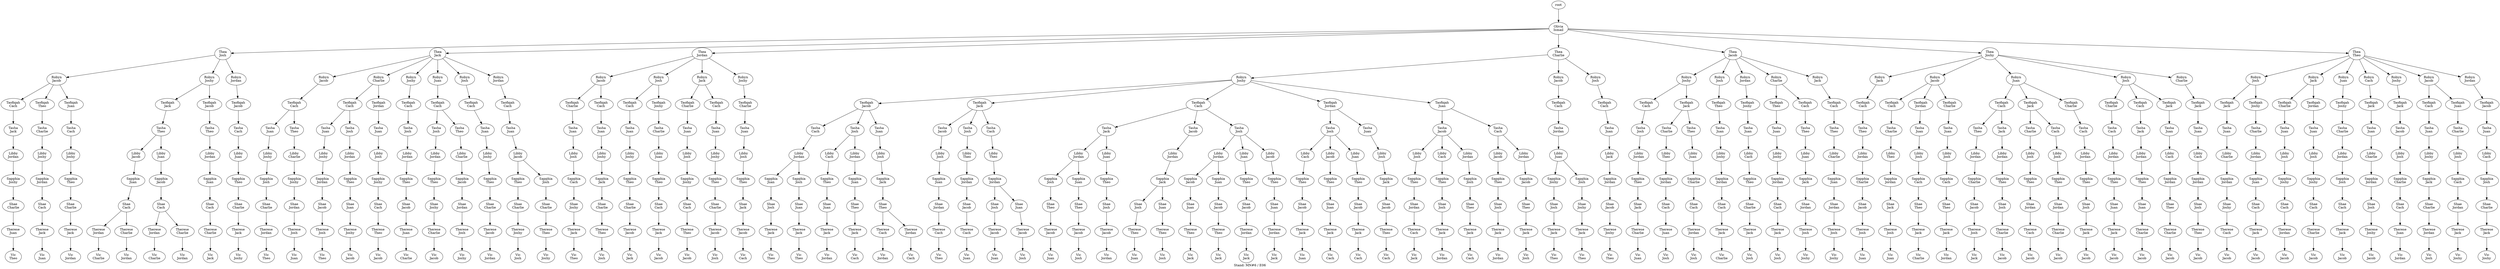 digraph D { labelloc="b"; label="Stand: MN#6 / E06"; ranksep=0.8;
"root/2"[label="Olivia\nIsmail"]
"root" -> "root/2";
"root/2/6"[label="Thea\nJosh"]
"root/2" -> "root/2/6";
"root/2/6/4"[label="Robyn\nJacob"]
"root/2/6" -> "root/2/6/4";
"root/2/6/4/0"[label="Taofiqah\nCach"]
"root/2/6/4" -> "root/2/6/4/0";
"root/2/6/4/0/3"[label="Tasha\nJack"]
"root/2/6/4/0" -> "root/2/6/4/0/3";
"root/2/6/4/0/3/5"[label="Libby\nJordan"]
"root/2/6/4/0/3" -> "root/2/6/4/0/3/5";
"root/2/6/4/0/3/5/7"[label="Sapphia\nJoshy"]
"root/2/6/4/0/3/5" -> "root/2/6/4/0/3/5/7";
"root/2/6/4/0/3/5/7/1"[label="Shae\nCharlie"]
"root/2/6/4/0/3/5/7" -> "root/2/6/4/0/3/5/7/1";
"root/2/6/4/0/3/5/7/1/8"[label="Therese\nJuan"]
"root/2/6/4/0/3/5/7/1" -> "root/2/6/4/0/3/5/7/1/8";
"root/2/6/4/0/3/5/7/1/8/9"[label="Vic\nTheo"]
"root/2/6/4/0/3/5/7/1/8" -> "root/2/6/4/0/3/5/7/1/8/9";
"root/2/3"[label="Thea\nJack"]
"root/2" -> "root/2/3";
"root/2/3/4"[label="Robyn\nJacob"]
"root/2/3" -> "root/2/3/4";
"root/2/3/4/0"[label="Taofiqah\nCach"]
"root/2/3/4" -> "root/2/3/4/0";
"root/2/3/4/0/8"[label="Tasha\nJuan"]
"root/2/3/4/0" -> "root/2/3/4/0/8";
"root/2/3/4/0/8/7"[label="Libby\nJoshy"]
"root/2/3/4/0/8" -> "root/2/3/4/0/8/7";
"root/2/3/4/0/8/7/6"[label="Sapphia\nJosh"]
"root/2/3/4/0/8/7" -> "root/2/3/4/0/8/7/6";
"root/2/3/4/0/8/7/6/1"[label="Shae\nCharlie"]
"root/2/3/4/0/8/7/6" -> "root/2/3/4/0/8/7/6/1";
"root/2/3/4/0/8/7/6/1/5"[label="Therese\nJordan"]
"root/2/3/4/0/8/7/6/1" -> "root/2/3/4/0/8/7/6/1/5";
"root/2/3/4/0/8/7/6/1/5/9"[label="Vic\nTheo"]
"root/2/3/4/0/8/7/6/1/5" -> "root/2/3/4/0/8/7/6/1/5/9";
"root/2/5"[label="Thea\nJordan"]
"root/2" -> "root/2/5";
"root/2/5/4"[label="Robyn\nJacob"]
"root/2/5" -> "root/2/5/4";
"root/2/5/4/1"[label="Taofiqah\nCharlie"]
"root/2/5/4" -> "root/2/5/4/1";
"root/2/5/4/1/8"[label="Tasha\nJuan"]
"root/2/5/4/1" -> "root/2/5/4/1/8";
"root/2/5/4/1/8/6"[label="Libby\nJosh"]
"root/2/5/4/1/8" -> "root/2/5/4/1/8/6";
"root/2/5/4/1/8/6/0"[label="Sapphia\nCach"]
"root/2/5/4/1/8/6" -> "root/2/5/4/1/8/6/0";
"root/2/5/4/1/8/6/0/7"[label="Shae\nJoshy"]
"root/2/5/4/1/8/6/0" -> "root/2/5/4/1/8/6/0/7";
"root/2/5/4/1/8/6/0/7/3"[label="Therese\nJack"]
"root/2/5/4/1/8/6/0/7" -> "root/2/5/4/1/8/6/0/7/3";
"root/2/5/4/1/8/6/0/7/3/9"[label="Vic\nTheo"]
"root/2/5/4/1/8/6/0/7/3" -> "root/2/5/4/1/8/6/0/7/3/9";
"root/2/1"[label="Thea\nCharlie"]
"root/2" -> "root/2/1";
"root/2/1/7"[label="Robyn\nJoshy"]
"root/2/1" -> "root/2/1/7";
"root/2/1/7/4"[label="Taofiqah\nJacob"]
"root/2/1/7" -> "root/2/1/7/4";
"root/2/1/7/4/0"[label="Tasha\nCach"]
"root/2/1/7/4" -> "root/2/1/7/4/0";
"root/2/1/7/4/0/5"[label="Libby\nJordan"]
"root/2/1/7/4/0" -> "root/2/1/7/4/0/5";
"root/2/1/7/4/0/5/8"[label="Sapphia\nJuan"]
"root/2/1/7/4/0/5" -> "root/2/1/7/4/0/5/8";
"root/2/1/7/4/0/5/8/6"[label="Shae\nJosh"]
"root/2/1/7/4/0/5/8" -> "root/2/1/7/4/0/5/8/6";
"root/2/1/7/4/0/5/8/6/3"[label="Therese\nJack"]
"root/2/1/7/4/0/5/8/6" -> "root/2/1/7/4/0/5/8/6/3";
"root/2/1/7/4/0/5/8/6/3/9"[label="Vic\nTheo"]
"root/2/1/7/4/0/5/8/6/3" -> "root/2/1/7/4/0/5/8/6/3/9";
"root/2/1/7/4/0/5/6"[label="Sapphia\nJosh"]
"root/2/1/7/4/0/5" -> "root/2/1/7/4/0/5/6";
"root/2/1/7/4/0/5/6/8"[label="Shae\nJuan"]
"root/2/1/7/4/0/5/6" -> "root/2/1/7/4/0/5/6/8";
"root/2/1/7/4/0/5/6/8/3"[label="Therese\nJack"]
"root/2/1/7/4/0/5/6/8" -> "root/2/1/7/4/0/5/6/8/3";
"root/2/1/7/4/0/5/6/8/3/9"[label="Vic\nTheo"]
"root/2/1/7/4/0/5/6/8/3" -> "root/2/1/7/4/0/5/6/8/3/9";
"root/2/1/4"[label="Robyn\nJacob"]
"root/2/1" -> "root/2/1/4";
"root/2/1/4/0"[label="Taofiqah\nCach"]
"root/2/1/4" -> "root/2/1/4/0";
"root/2/1/4/0/5"[label="Tasha\nJordan"]
"root/2/1/4/0" -> "root/2/1/4/0/5";
"root/2/1/4/0/5/8"[label="Libby\nJuan"]
"root/2/1/4/0/5" -> "root/2/1/4/0/5/8";
"root/2/1/4/0/5/8/7"[label="Sapphia\nJoshy"]
"root/2/1/4/0/5/8" -> "root/2/1/4/0/5/8/7";
"root/2/1/4/0/5/8/7/6"[label="Shae\nJosh"]
"root/2/1/4/0/5/8/7" -> "root/2/1/4/0/5/8/7/6";
"root/2/1/4/0/5/8/7/6/3"[label="Therese\nJack"]
"root/2/1/4/0/5/8/7/6" -> "root/2/1/4/0/5/8/7/6/3";
"root/2/1/4/0/5/8/7/6/3/9"[label="Vic\nTheo"]
"root/2/1/4/0/5/8/7/6/3" -> "root/2/1/4/0/5/8/7/6/3/9";
"root/2/1/4/0/5/8/6"[label="Sapphia\nJosh"]
"root/2/1/4/0/5/8" -> "root/2/1/4/0/5/8/6";
"root/2/1/4/0/5/8/6/7"[label="Shae\nJoshy"]
"root/2/1/4/0/5/8/6" -> "root/2/1/4/0/5/8/6/7";
"root/2/1/4/0/5/8/6/7/3"[label="Therese\nJack"]
"root/2/1/4/0/5/8/6/7" -> "root/2/1/4/0/5/8/6/7/3";
"root/2/1/4/0/5/8/6/7/3/9"[label="Vic\nTheo"]
"root/2/1/4/0/5/8/6/7/3" -> "root/2/1/4/0/5/8/6/7/3/9";
"root/2/3/1"[label="Robyn\nCharlie"]
"root/2/3" -> "root/2/3/1";
"root/2/3/1/0"[label="Taofiqah\nCach"]
"root/2/3/1" -> "root/2/3/1/0";
"root/2/3/1/0/8"[label="Tasha\nJuan"]
"root/2/3/1/0" -> "root/2/3/1/0/8";
"root/2/3/1/0/8/7"[label="Libby\nJoshy"]
"root/2/3/1/0/8" -> "root/2/3/1/0/8/7";
"root/2/3/1/0/8/7/5"[label="Sapphia\nJordan"]
"root/2/3/1/0/8/7" -> "root/2/3/1/0/8/7/5";
"root/2/3/1/0/8/7/5/4"[label="Shae\nJacob"]
"root/2/3/1/0/8/7/5" -> "root/2/3/1/0/8/7/5/4";
"root/2/3/1/0/8/7/5/4/6"[label="Therese\nJosh"]
"root/2/3/1/0/8/7/5/4" -> "root/2/3/1/0/8/7/5/4/6";
"root/2/3/1/0/8/7/5/4/6/9"[label="Vic\nTheo"]
"root/2/3/1/0/8/7/5/4/6" -> "root/2/3/1/0/8/7/5/4/6/9";
"root/2/1/6"[label="Robyn\nJosh"]
"root/2/1" -> "root/2/1/6";
"root/2/1/6/0"[label="Taofiqah\nCach"]
"root/2/1/6" -> "root/2/1/6/0";
"root/2/1/6/0/8"[label="Tasha\nJuan"]
"root/2/1/6/0" -> "root/2/1/6/0/8";
"root/2/1/6/0/8/3"[label="Libby\nJack"]
"root/2/1/6/0/8" -> "root/2/1/6/0/8/3";
"root/2/1/6/0/8/3/5"[label="Sapphia\nJordan"]
"root/2/1/6/0/8/3" -> "root/2/1/6/0/8/3/5";
"root/2/1/6/0/8/3/5/4"[label="Shae\nJacob"]
"root/2/1/6/0/8/3/5" -> "root/2/1/6/0/8/3/5/4";
"root/2/1/6/0/8/3/5/4/7"[label="Therese\nJoshy"]
"root/2/1/6/0/8/3/5/4" -> "root/2/1/6/0/8/3/5/4/7";
"root/2/1/6/0/8/3/5/4/7/9"[label="Vic\nTheo"]
"root/2/1/6/0/8/3/5/4/7" -> "root/2/1/6/0/8/3/5/4/7/9";
"root/2/1/7/3"[label="Taofiqah\nJack"]
"root/2/1/7" -> "root/2/1/7/3";
"root/2/1/7/3/4"[label="Tasha\nJacob"]
"root/2/1/7/3" -> "root/2/1/7/3/4";
"root/2/1/7/3/4/6"[label="Libby\nJosh"]
"root/2/1/7/3/4" -> "root/2/1/7/3/4/6";
"root/2/1/7/3/4/6/8"[label="Sapphia\nJuan"]
"root/2/1/7/3/4/6" -> "root/2/1/7/3/4/6/8";
"root/2/1/7/3/4/6/8/5"[label="Shae\nJordan"]
"root/2/1/7/3/4/6/8" -> "root/2/1/7/3/4/6/8/5";
"root/2/1/7/3/4/6/8/5/0"[label="Therese\nCach"]
"root/2/1/7/3/4/6/8/5" -> "root/2/1/7/3/4/6/8/5/0";
"root/2/1/7/3/4/6/8/5/0/9"[label="Vic\nTheo"]
"root/2/1/7/3/4/6/8/5/0" -> "root/2/1/7/3/4/6/8/5/0/9";
"root/2/1/7/3/6"[label="Tasha\nJosh"]
"root/2/1/7/3" -> "root/2/1/7/3/6";
"root/2/1/7/3/6/9"[label="Libby\nTheo"]
"root/2/1/7/3/6" -> "root/2/1/7/3/6/9";
"root/2/1/7/3/6/9/5"[label="Sapphia\nJordan"]
"root/2/1/7/3/6/9" -> "root/2/1/7/3/6/9/5";
"root/2/1/7/3/6/9/5/4"[label="Shae\nJacob"]
"root/2/1/7/3/6/9/5" -> "root/2/1/7/3/6/9/5/4";
"root/2/1/7/3/6/9/5/4/0"[label="Therese\nCach"]
"root/2/1/7/3/6/9/5/4" -> "root/2/1/7/3/6/9/5/4/0";
"root/2/1/7/3/6/9/5/4/0/8"[label="Vic\nJuan"]
"root/2/1/7/3/6/9/5/4/0" -> "root/2/1/7/3/6/9/5/4/0/8";
"root/2/1/7/3/0"[label="Tasha\nCach"]
"root/2/1/7/3" -> "root/2/1/7/3/0";
"root/2/1/7/3/0/9"[label="Libby\nTheo"]
"root/2/1/7/3/0" -> "root/2/1/7/3/0/9";
"root/2/1/7/3/0/9/5"[label="Sapphia\nJordan"]
"root/2/1/7/3/0/9" -> "root/2/1/7/3/0/9/5";
"root/2/1/7/3/0/9/5/6"[label="Shae\nJosh"]
"root/2/1/7/3/0/9/5" -> "root/2/1/7/3/0/9/5/6";
"root/2/1/7/3/0/9/5/6/4"[label="Therese\nJacob"]
"root/2/1/7/3/0/9/5/6" -> "root/2/1/7/3/0/9/5/6/4";
"root/2/1/7/3/0/9/5/6/4/8"[label="Vic\nJuan"]
"root/2/1/7/3/0/9/5/6/4" -> "root/2/1/7/3/0/9/5/6/4/8";
"root/2/1/7/0"[label="Taofiqah\nCach"]
"root/2/1/7" -> "root/2/1/7/0";
"root/2/1/7/0/3"[label="Tasha\nJack"]
"root/2/1/7/0" -> "root/2/1/7/0/3";
"root/2/1/7/0/3/5"[label="Libby\nJordan"]
"root/2/1/7/0/3" -> "root/2/1/7/0/3/5";
"root/2/1/7/0/3/5/6"[label="Sapphia\nJosh"]
"root/2/1/7/0/3/5" -> "root/2/1/7/0/3/5/6";
"root/2/1/7/0/3/5/6/9"[label="Shae\nTheo"]
"root/2/1/7/0/3/5/6" -> "root/2/1/7/0/3/5/6/9";
"root/2/1/7/0/3/5/6/9/4"[label="Therese\nJacob"]
"root/2/1/7/0/3/5/6/9" -> "root/2/1/7/0/3/5/6/9/4";
"root/2/1/7/0/3/5/6/9/4/8"[label="Vic\nJuan"]
"root/2/1/7/0/3/5/6/9/4" -> "root/2/1/7/0/3/5/6/9/4/8";
"root/2/6/4/9"[label="Taofiqah\nTheo"]
"root/2/6/4" -> "root/2/6/4/9";
"root/2/6/4/9/1"[label="Tasha\nCharlie"]
"root/2/6/4/9" -> "root/2/6/4/9/1";
"root/2/6/4/9/1/7"[label="Libby\nJoshy"]
"root/2/6/4/9/1" -> "root/2/6/4/9/1/7";
"root/2/6/4/9/1/7/5"[label="Sapphia\nJordan"]
"root/2/6/4/9/1/7" -> "root/2/6/4/9/1/7/5";
"root/2/6/4/9/1/7/5/0"[label="Shae\nCach"]
"root/2/6/4/9/1/7/5" -> "root/2/6/4/9/1/7/5/0";
"root/2/6/4/9/1/7/5/0/3"[label="Therese\nJack"]
"root/2/6/4/9/1/7/5/0" -> "root/2/6/4/9/1/7/5/0/3";
"root/2/6/4/9/1/7/5/0/3/8"[label="Vic\nJuan"]
"root/2/6/4/9/1/7/5/0/3" -> "root/2/6/4/9/1/7/5/0/3/8";
"root/2/1/7/5"[label="Taofiqah\nJordan"]
"root/2/1/7" -> "root/2/1/7/5";
"root/2/1/7/5/6"[label="Tasha\nJosh"]
"root/2/1/7/5" -> "root/2/1/7/5/6";
"root/2/1/7/5/6/0"[label="Libby\nCach"]
"root/2/1/7/5/6" -> "root/2/1/7/5/6/0";
"root/2/1/7/5/6/0/9"[label="Sapphia\nTheo"]
"root/2/1/7/5/6/0" -> "root/2/1/7/5/6/0/9";
"root/2/1/7/5/6/0/9/4"[label="Shae\nJacob"]
"root/2/1/7/5/6/0/9" -> "root/2/1/7/5/6/0/9/4";
"root/2/1/7/5/6/0/9/4/3"[label="Therese\nJack"]
"root/2/1/7/5/6/0/9/4" -> "root/2/1/7/5/6/0/9/4/3";
"root/2/1/7/5/6/0/9/4/3/8"[label="Vic\nJuan"]
"root/2/1/7/5/6/0/9/4/3" -> "root/2/1/7/5/6/0/9/4/3/8";
"root/2/4"[label="Thea\nJacob"]
"root/2" -> "root/2/4";
"root/2/4/7"[label="Robyn\nJoshy"]
"root/2/4" -> "root/2/4/7";
"root/2/4/7/0"[label="Taofiqah\nCach"]
"root/2/4/7" -> "root/2/4/7/0";
"root/2/4/7/0/6"[label="Tasha\nJosh"]
"root/2/4/7/0" -> "root/2/4/7/0/6";
"root/2/4/7/0/6/5"[label="Libby\nJordan"]
"root/2/4/7/0/6" -> "root/2/4/7/0/6/5";
"root/2/4/7/0/6/5/9"[label="Sapphia\nTheo"]
"root/2/4/7/0/6/5" -> "root/2/4/7/0/6/5/9";
"root/2/4/7/0/6/5/9/3"[label="Shae\nJack"]
"root/2/4/7/0/6/5/9" -> "root/2/4/7/0/6/5/9/3";
"root/2/4/7/0/6/5/9/3/1"[label="Therese\nCharlie"]
"root/2/4/7/0/6/5/9/3" -> "root/2/4/7/0/6/5/9/3/1";
"root/2/4/7/0/6/5/9/3/1/8"[label="Vic\nJuan"]
"root/2/4/7/0/6/5/9/3/1" -> "root/2/4/7/0/6/5/9/3/1/8";
"root/2/3/4/0/9"[label="Tasha\nTheo"]
"root/2/3/4/0" -> "root/2/3/4/0/9";
"root/2/3/4/0/9/1"[label="Libby\nCharlie"]
"root/2/3/4/0/9" -> "root/2/3/4/0/9/1";
"root/2/3/4/0/9/1/7"[label="Sapphia\nJoshy"]
"root/2/3/4/0/9/1" -> "root/2/3/4/0/9/1/7";
"root/2/3/4/0/9/1/7/5"[label="Shae\nJordan"]
"root/2/3/4/0/9/1/7" -> "root/2/3/4/0/9/1/7/5";
"root/2/3/4/0/9/1/7/5/6"[label="Therese\nJosh"]
"root/2/3/4/0/9/1/7/5" -> "root/2/3/4/0/9/1/7/5/6";
"root/2/3/4/0/9/1/7/5/6/8"[label="Vic\nJuan"]
"root/2/3/4/0/9/1/7/5/6" -> "root/2/3/4/0/9/1/7/5/6/8";
"root/2/7"[label="Thea\nJoshy"]
"root/2" -> "root/2/7";
"root/2/7/3"[label="Robyn\nJack"]
"root/2/7" -> "root/2/7/3";
"root/2/7/3/0"[label="Taofiqah\nCach"]
"root/2/7/3" -> "root/2/7/3/0";
"root/2/7/3/0/9"[label="Tasha\nTheo"]
"root/2/7/3/0" -> "root/2/7/3/0/9";
"root/2/7/3/0/9/5"[label="Libby\nJordan"]
"root/2/7/3/0/9" -> "root/2/7/3/0/9/5";
"root/2/7/3/0/9/5/1"[label="Sapphia\nCharlie"]
"root/2/7/3/0/9/5" -> "root/2/7/3/0/9/5/1";
"root/2/7/3/0/9/5/1/4"[label="Shae\nJacob"]
"root/2/7/3/0/9/5/1" -> "root/2/7/3/0/9/5/1/4";
"root/2/7/3/0/9/5/1/4/6"[label="Therese\nJosh"]
"root/2/7/3/0/9/5/1/4" -> "root/2/7/3/0/9/5/1/4/6";
"root/2/7/3/0/9/5/1/4/6/8"[label="Vic\nJuan"]
"root/2/7/3/0/9/5/1/4/6" -> "root/2/7/3/0/9/5/1/4/6/8";
"root/2/7/4"[label="Robyn\nJacob"]
"root/2/7" -> "root/2/7/4";
"root/2/7/4/0"[label="Taofiqah\nCach"]
"root/2/7/4" -> "root/2/7/4/0";
"root/2/7/4/0/1"[label="Tasha\nCharlie"]
"root/2/7/4/0" -> "root/2/7/4/0/1";
"root/2/7/4/0/1/9"[label="Libby\nTheo"]
"root/2/7/4/0/1" -> "root/2/7/4/0/1/9";
"root/2/7/4/0/1/9/5"[label="Sapphia\nJordan"]
"root/2/7/4/0/1/9" -> "root/2/7/4/0/1/9/5";
"root/2/7/4/0/1/9/5/3"[label="Shae\nJack"]
"root/2/7/4/0/1/9/5" -> "root/2/7/4/0/1/9/5/3";
"root/2/7/4/0/1/9/5/3/6"[label="Therese\nJosh"]
"root/2/7/4/0/1/9/5/3" -> "root/2/7/4/0/1/9/5/3/6";
"root/2/7/4/0/1/9/5/3/6/8"[label="Vic\nJuan"]
"root/2/7/4/0/1/9/5/3/6" -> "root/2/7/4/0/1/9/5/3/6/8";
"root/2/1/7/0/4"[label="Tasha\nJacob"]
"root/2/1/7/0" -> "root/2/1/7/0/4";
"root/2/1/7/0/4/5"[label="Libby\nJordan"]
"root/2/1/7/0/4" -> "root/2/1/7/0/4/5";
"root/2/1/7/0/4/5/3"[label="Sapphia\nJack"]
"root/2/1/7/0/4/5" -> "root/2/1/7/0/4/5/3";
"root/2/1/7/0/4/5/3/6"[label="Shae\nJosh"]
"root/2/1/7/0/4/5/3" -> "root/2/1/7/0/4/5/3/6";
"root/2/1/7/0/4/5/3/6/9"[label="Therese\nTheo"]
"root/2/1/7/0/4/5/3/6" -> "root/2/1/7/0/4/5/3/6/9";
"root/2/1/7/0/4/5/3/6/9/8"[label="Vic\nJuan"]
"root/2/1/7/0/4/5/3/6/9" -> "root/2/1/7/0/4/5/3/6/9/8";
"root/2/6/7"[label="Robyn\nJoshy"]
"root/2/6" -> "root/2/6/7";
"root/2/6/7/3"[label="Taofiqah\nJack"]
"root/2/6/7" -> "root/2/6/7/3";
"root/2/6/7/3/9"[label="Tasha\nTheo"]
"root/2/6/7/3" -> "root/2/6/7/3/9";
"root/2/6/7/3/9/4"[label="Libby\nJacob"]
"root/2/6/7/3/9" -> "root/2/6/7/3/9/4";
"root/2/6/7/3/9/4/8"[label="Sapphia\nJuan"]
"root/2/6/7/3/9/4" -> "root/2/6/7/3/9/4/8";
"root/2/6/7/3/9/4/8/0"[label="Shae\nCach"]
"root/2/6/7/3/9/4/8" -> "root/2/6/7/3/9/4/8/0";
"root/2/6/7/3/9/4/8/0/5"[label="Therese\nJordan"]
"root/2/6/7/3/9/4/8/0" -> "root/2/6/7/3/9/4/8/0/5";
"root/2/6/7/3/9/4/8/0/5/1"[label="Vic\nCharlie"]
"root/2/6/7/3/9/4/8/0/5" -> "root/2/6/7/3/9/4/8/0/5/1";
"root/2/6/7/3/9/8"[label="Libby\nJuan"]
"root/2/6/7/3/9" -> "root/2/6/7/3/9/8";
"root/2/6/7/3/9/8/4"[label="Sapphia\nJacob"]
"root/2/6/7/3/9/8" -> "root/2/6/7/3/9/8/4";
"root/2/6/7/3/9/8/4/0"[label="Shae\nCach"]
"root/2/6/7/3/9/8/4" -> "root/2/6/7/3/9/8/4/0";
"root/2/6/7/3/9/8/4/0/5"[label="Therese\nJordan"]
"root/2/6/7/3/9/8/4/0" -> "root/2/6/7/3/9/8/4/0/5";
"root/2/6/7/3/9/8/4/0/5/1"[label="Vic\nCharlie"]
"root/2/6/7/3/9/8/4/0/5" -> "root/2/6/7/3/9/8/4/0/5/1";
"root/2/7/4/5"[label="Taofiqah\nJordan"]
"root/2/7/4" -> "root/2/7/4/5";
"root/2/7/4/5/8"[label="Tasha\nJuan"]
"root/2/7/4/5" -> "root/2/7/4/5/8";
"root/2/7/4/5/8/6"[label="Libby\nJosh"]
"root/2/7/4/5/8" -> "root/2/7/4/5/8/6";
"root/2/7/4/5/8/6/0"[label="Sapphia\nCach"]
"root/2/7/4/5/8/6" -> "root/2/7/4/5/8/6/0";
"root/2/7/4/5/8/6/0/9"[label="Shae\nTheo"]
"root/2/7/4/5/8/6/0" -> "root/2/7/4/5/8/6/0/9";
"root/2/7/4/5/8/6/0/9/3"[label="Therese\nJack"]
"root/2/7/4/5/8/6/0/9" -> "root/2/7/4/5/8/6/0/9/3";
"root/2/7/4/5/8/6/0/9/3/1"[label="Vic\nCharlie"]
"root/2/7/4/5/8/6/0/9/3" -> "root/2/7/4/5/8/6/0/9/3/1";
"root/2/4/6"[label="Robyn\nJosh"]
"root/2/4" -> "root/2/4/6";
"root/2/4/6/9"[label="Taofiqah\nTheo"]
"root/2/4/6" -> "root/2/4/6/9";
"root/2/4/6/9/8"[label="Tasha\nJuan"]
"root/2/4/6/9" -> "root/2/4/6/9/8";
"root/2/4/6/9/8/7"[label="Libby\nJoshy"]
"root/2/4/6/9/8" -> "root/2/4/6/9/8/7";
"root/2/4/6/9/8/7/5"[label="Sapphia\nJordan"]
"root/2/4/6/9/8/7" -> "root/2/4/6/9/8/7/5";
"root/2/4/6/9/8/7/5/0"[label="Shae\nCach"]
"root/2/4/6/9/8/7/5" -> "root/2/4/6/9/8/7/5/0";
"root/2/4/6/9/8/7/5/0/3"[label="Therese\nJack"]
"root/2/4/6/9/8/7/5/0" -> "root/2/4/6/9/8/7/5/0/3";
"root/2/4/6/9/8/7/5/0/3/1"[label="Vic\nCharlie"]
"root/2/4/6/9/8/7/5/0/3" -> "root/2/4/6/9/8/7/5/0/3/1";
"root/2/3/7"[label="Robyn\nJoshy"]
"root/2/3" -> "root/2/3/7";
"root/2/3/7/0"[label="Taofiqah\nCach"]
"root/2/3/7" -> "root/2/3/7/0";
"root/2/3/7/0/6"[label="Tasha\nJosh"]
"root/2/3/7/0" -> "root/2/3/7/0/6";
"root/2/3/7/0/6/5"[label="Libby\nJordan"]
"root/2/3/7/0/6" -> "root/2/3/7/0/6/5";
"root/2/3/7/0/6/5/9"[label="Sapphia\nTheo"]
"root/2/3/7/0/6/5" -> "root/2/3/7/0/6/5/9";
"root/2/3/7/0/6/5/9/4"[label="Shae\nJacob"]
"root/2/3/7/0/6/5/9" -> "root/2/3/7/0/6/5/9/4";
"root/2/3/7/0/6/5/9/4/8"[label="Therese\nJuan"]
"root/2/3/7/0/6/5/9/4" -> "root/2/3/7/0/6/5/9/4/8";
"root/2/3/7/0/6/5/9/4/8/1"[label="Vic\nCharlie"]
"root/2/3/7/0/6/5/9/4/8" -> "root/2/3/7/0/6/5/9/4/8/1";
"root/2/1/7/0/6"[label="Tasha\nJosh"]
"root/2/1/7/0" -> "root/2/1/7/0/6";
"root/2/1/7/0/6/5"[label="Libby\nJordan"]
"root/2/1/7/0/6" -> "root/2/1/7/0/6/5";
"root/2/1/7/0/6/5/4"[label="Sapphia\nJacob"]
"root/2/1/7/0/6/5" -> "root/2/1/7/0/6/5/4";
"root/2/1/7/0/6/5/4/8"[label="Shae\nJuan"]
"root/2/1/7/0/6/5/4" -> "root/2/1/7/0/6/5/4/8";
"root/2/1/7/0/6/5/4/8/9"[label="Therese\nTheo"]
"root/2/1/7/0/6/5/4/8" -> "root/2/1/7/0/6/5/4/8/9";
"root/2/1/7/0/6/5/4/8/9/3"[label="Vic\nJack"]
"root/2/1/7/0/6/5/4/8/9" -> "root/2/1/7/0/6/5/4/8/9/3";
"root/2/1/7/0/6/5/8"[label="Sapphia\nJuan"]
"root/2/1/7/0/6/5" -> "root/2/1/7/0/6/5/8";
"root/2/1/7/0/6/5/8/4"[label="Shae\nJacob"]
"root/2/1/7/0/6/5/8" -> "root/2/1/7/0/6/5/8/4";
"root/2/1/7/0/6/5/8/4/9"[label="Therese\nTheo"]
"root/2/1/7/0/6/5/8/4" -> "root/2/1/7/0/6/5/8/4/9";
"root/2/1/7/0/6/5/8/4/9/3"[label="Vic\nJack"]
"root/2/1/7/0/6/5/8/4/9" -> "root/2/1/7/0/6/5/8/4/9/3";
"root/2/1/7/0/6/8"[label="Libby\nJuan"]
"root/2/1/7/0/6" -> "root/2/1/7/0/6/8";
"root/2/1/7/0/6/8/9"[label="Sapphia\nTheo"]
"root/2/1/7/0/6/8" -> "root/2/1/7/0/6/8/9";
"root/2/1/7/0/6/8/9/4"[label="Shae\nJacob"]
"root/2/1/7/0/6/8/9" -> "root/2/1/7/0/6/8/9/4";
"root/2/1/7/0/6/8/9/4/5"[label="Therese\nJordan"]
"root/2/1/7/0/6/8/9/4" -> "root/2/1/7/0/6/8/9/4/5";
"root/2/1/7/0/6/8/9/4/5/3"[label="Vic\nJack"]
"root/2/1/7/0/6/8/9/4/5" -> "root/2/1/7/0/6/8/9/4/5/3";
"root/2/1/7/0/6/4"[label="Libby\nJacob"]
"root/2/1/7/0/6" -> "root/2/1/7/0/6/4";
"root/2/1/7/0/6/4/9"[label="Sapphia\nTheo"]
"root/2/1/7/0/6/4" -> "root/2/1/7/0/6/4/9";
"root/2/1/7/0/6/4/9/8"[label="Shae\nJuan"]
"root/2/1/7/0/6/4/9" -> "root/2/1/7/0/6/4/9/8";
"root/2/1/7/0/6/4/9/8/5"[label="Therese\nJordan"]
"root/2/1/7/0/6/4/9/8" -> "root/2/1/7/0/6/4/9/8/5";
"root/2/1/7/0/6/4/9/8/5/3"[label="Vic\nJack"]
"root/2/1/7/0/6/4/9/8/5" -> "root/2/1/7/0/6/4/9/8/5/3";
"root/2/5/6"[label="Robyn\nJosh"]
"root/2/5" -> "root/2/5/6";
"root/2/5/6/0"[label="Taofiqah\nCach"]
"root/2/5/6" -> "root/2/5/6/0";
"root/2/5/6/0/8"[label="Tasha\nJuan"]
"root/2/5/6/0" -> "root/2/5/6/0/8";
"root/2/5/6/0/8/7"[label="Libby\nJoshy"]
"root/2/5/6/0/8" -> "root/2/5/6/0/8/7";
"root/2/5/6/0/8/7/9"[label="Sapphia\nTheo"]
"root/2/5/6/0/8/7" -> "root/2/5/6/0/8/7/9";
"root/2/5/6/0/8/7/9/1"[label="Shae\nCharlie"]
"root/2/5/6/0/8/7/9" -> "root/2/5/6/0/8/7/9/1";
"root/2/5/6/0/8/7/9/1/4"[label="Therese\nJacob"]
"root/2/5/6/0/8/7/9/1" -> "root/2/5/6/0/8/7/9/1/4";
"root/2/5/6/0/8/7/9/1/4/3"[label="Vic\nJack"]
"root/2/5/6/0/8/7/9/1/4" -> "root/2/5/6/0/8/7/9/1/4/3";
"root/2/6/7/4"[label="Taofiqah\nJacob"]
"root/2/6/7" -> "root/2/6/7/4";
"root/2/6/7/4/9"[label="Tasha\nTheo"]
"root/2/6/7/4" -> "root/2/6/7/4/9";
"root/2/6/7/4/9/5"[label="Libby\nJordan"]
"root/2/6/7/4/9" -> "root/2/6/7/4/9/5";
"root/2/6/7/4/9/5/8"[label="Sapphia\nJuan"]
"root/2/6/7/4/9/5" -> "root/2/6/7/4/9/5/8";
"root/2/6/7/4/9/5/8/0"[label="Shae\nCach"]
"root/2/6/7/4/9/5/8" -> "root/2/6/7/4/9/5/8/0";
"root/2/6/7/4/9/5/8/0/1"[label="Therese\nCharlie"]
"root/2/6/7/4/9/5/8/0" -> "root/2/6/7/4/9/5/8/0/1";
"root/2/6/7/4/9/5/8/0/1/3"[label="Vic\nJack"]
"root/2/6/7/4/9/5/8/0/1" -> "root/2/6/7/4/9/5/8/0/1/3";
"root/2/7/8"[label="Robyn\nJuan"]
"root/2/7" -> "root/2/7/8";
"root/2/7/8/0"[label="Taofiqah\nCach"]
"root/2/7/8" -> "root/2/7/8/0";
"root/2/7/8/0/9"[label="Tasha\nTheo"]
"root/2/7/8/0" -> "root/2/7/8/0/9";
"root/2/7/8/0/9/5"[label="Libby\nJordan"]
"root/2/7/8/0/9" -> "root/2/7/8/0/9/5";
"root/2/7/8/0/9/5/1"[label="Sapphia\nCharlie"]
"root/2/7/8/0/9/5" -> "root/2/7/8/0/9/5/1";
"root/2/7/8/0/9/5/1/4"[label="Shae\nJacob"]
"root/2/7/8/0/9/5/1" -> "root/2/7/8/0/9/5/1/4";
"root/2/7/8/0/9/5/1/4/6"[label="Therese\nJosh"]
"root/2/7/8/0/9/5/1/4" -> "root/2/7/8/0/9/5/1/4/6";
"root/2/7/8/0/9/5/1/4/6/3"[label="Vic\nJack"]
"root/2/7/8/0/9/5/1/4/6" -> "root/2/7/8/0/9/5/1/4/6/3";
"root/2/1/7/8"[label="Taofiqah\nJuan"]
"root/2/1/7" -> "root/2/1/7/8";
"root/2/1/7/8/4"[label="Tasha\nJacob"]
"root/2/1/7/8" -> "root/2/1/7/8/4";
"root/2/1/7/8/4/6"[label="Libby\nJosh"]
"root/2/1/7/8/4" -> "root/2/1/7/8/4/6";
"root/2/1/7/8/4/6/9"[label="Sapphia\nTheo"]
"root/2/1/7/8/4/6" -> "root/2/1/7/8/4/6/9";
"root/2/1/7/8/4/6/9/5"[label="Shae\nJordan"]
"root/2/1/7/8/4/6/9" -> "root/2/1/7/8/4/6/9/5";
"root/2/1/7/8/4/6/9/5/0"[label="Therese\nCach"]
"root/2/1/7/8/4/6/9/5" -> "root/2/1/7/8/4/6/9/5/0";
"root/2/1/7/8/4/6/9/5/0/3"[label="Vic\nJack"]
"root/2/1/7/8/4/6/9/5/0" -> "root/2/1/7/8/4/6/9/5/0/3";
"root/2/7/8/3"[label="Taofiqah\nJack"]
"root/2/7/8" -> "root/2/7/8/3";
"root/2/7/8/3/1"[label="Tasha\nCharlie"]
"root/2/7/8/3" -> "root/2/7/8/3/1";
"root/2/7/8/3/1/6"[label="Libby\nJosh"]
"root/2/7/8/3/1" -> "root/2/7/8/3/1/6";
"root/2/7/8/3/1/6/9"[label="Sapphia\nTheo"]
"root/2/7/8/3/1/6" -> "root/2/7/8/3/1/6/9";
"root/2/7/8/3/1/6/9/5"[label="Shae\nJordan"]
"root/2/7/8/3/1/6/9" -> "root/2/7/8/3/1/6/9/5";
"root/2/7/8/3/1/6/9/5/0"[label="Therese\nCach"]
"root/2/7/8/3/1/6/9/5" -> "root/2/7/8/3/1/6/9/5/0";
"root/2/7/8/3/1/6/9/5/0/4"[label="Vic\nJacob"]
"root/2/7/8/3/1/6/9/5/0" -> "root/2/7/8/3/1/6/9/5/0/4";
"root/2/9"[label="Thea\nTheo"]
"root/2" -> "root/2/9";
"root/2/9/6"[label="Robyn\nJosh"]
"root/2/9" -> "root/2/9/6";
"root/2/9/6/3"[label="Taofiqah\nJack"]
"root/2/9/6" -> "root/2/9/6/3";
"root/2/9/6/3/8"[label="Tasha\nJuan"]
"root/2/9/6/3" -> "root/2/9/6/3/8";
"root/2/9/6/3/8/1"[label="Libby\nCharlie"]
"root/2/9/6/3/8" -> "root/2/9/6/3/8/1";
"root/2/9/6/3/8/1/5"[label="Sapphia\nJordan"]
"root/2/9/6/3/8/1" -> "root/2/9/6/3/8/1/5";
"root/2/9/6/3/8/1/5/7"[label="Shae\nJoshy"]
"root/2/9/6/3/8/1/5" -> "root/2/9/6/3/8/1/5/7";
"root/2/9/6/3/8/1/5/7/0"[label="Therese\nCach"]
"root/2/9/6/3/8/1/5/7" -> "root/2/9/6/3/8/1/5/7/0";
"root/2/9/6/3/8/1/5/7/0/4"[label="Vic\nJacob"]
"root/2/9/6/3/8/1/5/7/0" -> "root/2/9/6/3/8/1/5/7/0/4";
"root/2/9/3"[label="Robyn\nJack"]
"root/2/9" -> "root/2/9/3";
"root/2/9/3/1"[label="Taofiqah\nCharlie"]
"root/2/9/3" -> "root/2/9/3/1";
"root/2/9/3/1/8"[label="Tasha\nJuan"]
"root/2/9/3/1" -> "root/2/9/3/1/8";
"root/2/9/3/1/8/6"[label="Libby\nJosh"]
"root/2/9/3/1/8" -> "root/2/9/3/1/8/6";
"root/2/9/3/1/8/6/7"[label="Sapphia\nJoshy"]
"root/2/9/3/1/8/6" -> "root/2/9/3/1/8/6/7";
"root/2/9/3/1/8/6/7/0"[label="Shae\nCach"]
"root/2/9/3/1/8/6/7" -> "root/2/9/3/1/8/6/7/0";
"root/2/9/3/1/8/6/7/0/5"[label="Therese\nJordan"]
"root/2/9/3/1/8/6/7/0" -> "root/2/9/3/1/8/6/7/0/5";
"root/2/9/3/1/8/6/7/0/5/4"[label="Vic\nJacob"]
"root/2/9/3/1/8/6/7/0/5" -> "root/2/9/3/1/8/6/7/0/5/4";
"root/2/9/6/7"[label="Taofiqah\nJoshy"]
"root/2/9/6" -> "root/2/9/6/7";
"root/2/9/6/7/1"[label="Tasha\nCharlie"]
"root/2/9/6/7" -> "root/2/9/6/7/1";
"root/2/9/6/7/1/5"[label="Libby\nJordan"]
"root/2/9/6/7/1" -> "root/2/9/6/7/1/5";
"root/2/9/6/7/1/5/8"[label="Sapphia\nJuan"]
"root/2/9/6/7/1/5" -> "root/2/9/6/7/1/5/8";
"root/2/9/6/7/1/5/8/0"[label="Shae\nCach"]
"root/2/9/6/7/1/5/8" -> "root/2/9/6/7/1/5/8/0";
"root/2/9/6/7/1/5/8/0/3"[label="Therese\nJack"]
"root/2/9/6/7/1/5/8/0" -> "root/2/9/6/7/1/5/8/0/3";
"root/2/9/6/7/1/5/8/0/3/4"[label="Vic\nJacob"]
"root/2/9/6/7/1/5/8/0/3" -> "root/2/9/6/7/1/5/8/0/3/4";
"root/2/9/8"[label="Robyn\nJuan"]
"root/2/9" -> "root/2/9/8";
"root/2/9/8/7"[label="Taofiqah\nJoshy"]
"root/2/9/8" -> "root/2/9/8/7";
"root/2/9/8/7/1"[label="Tasha\nCharlie"]
"root/2/9/8/7" -> "root/2/9/8/7/1";
"root/2/9/8/7/1/5"[label="Libby\nJordan"]
"root/2/9/8/7/1" -> "root/2/9/8/7/1/5";
"root/2/9/8/7/1/5/6"[label="Sapphia\nJosh"]
"root/2/9/8/7/1/5" -> "root/2/9/8/7/1/5/6";
"root/2/9/8/7/1/5/6/0"[label="Shae\nCach"]
"root/2/9/8/7/1/5/6" -> "root/2/9/8/7/1/5/6/0";
"root/2/9/8/7/1/5/6/0/3"[label="Therese\nJack"]
"root/2/9/8/7/1/5/6/0" -> "root/2/9/8/7/1/5/6/0/3";
"root/2/9/8/7/1/5/6/0/3/4"[label="Vic\nJacob"]
"root/2/9/8/7/1/5/6/0/3" -> "root/2/9/8/7/1/5/6/0/3/4";
"root/2/7/8/1"[label="Taofiqah\nCharlie"]
"root/2/7/8" -> "root/2/7/8/1";
"root/2/7/8/1/0"[label="Tasha\nCach"]
"root/2/7/8/1" -> "root/2/7/8/1/0";
"root/2/7/8/1/0/5"[label="Libby\nJordan"]
"root/2/7/8/1/0" -> "root/2/7/8/1/0/5";
"root/2/7/8/1/0/5/9"[label="Sapphia\nTheo"]
"root/2/7/8/1/0/5" -> "root/2/7/8/1/0/5/9";
"root/2/7/8/1/0/5/9/6"[label="Shae\nJosh"]
"root/2/7/8/1/0/5/9" -> "root/2/7/8/1/0/5/9/6";
"root/2/7/8/1/0/5/9/6/3"[label="Therese\nJack"]
"root/2/7/8/1/0/5/9/6" -> "root/2/7/8/1/0/5/9/6/3";
"root/2/7/8/1/0/5/9/6/3/4"[label="Vic\nJacob"]
"root/2/7/8/1/0/5/9/6/3" -> "root/2/7/8/1/0/5/9/6/3/4";
"root/2/7/6"[label="Robyn\nJosh"]
"root/2/7" -> "root/2/7/6";
"root/2/7/6/1"[label="Taofiqah\nCharlie"]
"root/2/7/6" -> "root/2/7/6/1";
"root/2/7/6/1/0"[label="Tasha\nCach"]
"root/2/7/6/1" -> "root/2/7/6/1/0";
"root/2/7/6/1/0/5"[label="Libby\nJordan"]
"root/2/7/6/1/0" -> "root/2/7/6/1/0/5";
"root/2/7/6/1/0/5/9"[label="Sapphia\nTheo"]
"root/2/7/6/1/0/5" -> "root/2/7/6/1/0/5/9";
"root/2/7/6/1/0/5/9/8"[label="Shae\nJuan"]
"root/2/7/6/1/0/5/9" -> "root/2/7/6/1/0/5/9/8";
"root/2/7/6/1/0/5/9/8/3"[label="Therese\nJack"]
"root/2/7/6/1/0/5/9/8" -> "root/2/7/6/1/0/5/9/8/3";
"root/2/7/6/1/0/5/9/8/3/4"[label="Vic\nJacob"]
"root/2/7/6/1/0/5/9/8/3" -> "root/2/7/6/1/0/5/9/8/3/4";
"root/2/5/6/7"[label="Taofiqah\nJoshy"]
"root/2/5/6" -> "root/2/5/6/7";
"root/2/5/6/7/1"[label="Tasha\nCharlie"]
"root/2/5/6/7" -> "root/2/5/6/7/1";
"root/2/5/6/7/1/8"[label="Libby\nJuan"]
"root/2/5/6/7/1" -> "root/2/5/6/7/1/8";
"root/2/5/6/7/1/8/9"[label="Sapphia\nTheo"]
"root/2/5/6/7/1/8" -> "root/2/5/6/7/1/8/9";
"root/2/5/6/7/1/8/9/0"[label="Shae\nCach"]
"root/2/5/6/7/1/8/9" -> "root/2/5/6/7/1/8/9/0";
"root/2/5/6/7/1/8/9/0/3"[label="Therese\nJack"]
"root/2/5/6/7/1/8/9/0" -> "root/2/5/6/7/1/8/9/0/3";
"root/2/5/6/7/1/8/9/0/3/4"[label="Vic\nJacob"]
"root/2/5/6/7/1/8/9/0/3" -> "root/2/5/6/7/1/8/9/0/3/4";
"root/2/3/8"[label="Robyn\nJuan"]
"root/2/3" -> "root/2/3/8";
"root/2/3/8/0"[label="Taofiqah\nCach"]
"root/2/3/8" -> "root/2/3/8/0";
"root/2/3/8/0/6"[label="Tasha\nJosh"]
"root/2/3/8/0" -> "root/2/3/8/0/6";
"root/2/3/8/0/6/5"[label="Libby\nJordan"]
"root/2/3/8/0/6" -> "root/2/3/8/0/6/5";
"root/2/3/8/0/6/5/9"[label="Sapphia\nTheo"]
"root/2/3/8/0/6/5" -> "root/2/3/8/0/6/5/9";
"root/2/3/8/0/6/5/9/7"[label="Shae\nJoshy"]
"root/2/3/8/0/6/5/9" -> "root/2/3/8/0/6/5/9/7";
"root/2/3/8/0/6/5/9/7/1"[label="Therese\nCharlie"]
"root/2/3/8/0/6/5/9/7" -> "root/2/3/8/0/6/5/9/7/1";
"root/2/3/8/0/6/5/9/7/1/4"[label="Vic\nJacob"]
"root/2/3/8/0/6/5/9/7/1" -> "root/2/3/8/0/6/5/9/7/1/4";
"root/2/9/3/5"[label="Taofiqah\nJordan"]
"root/2/9/3" -> "root/2/9/3/5";
"root/2/9/3/5/8"[label="Tasha\nJuan"]
"root/2/9/3/5" -> "root/2/9/3/5/8";
"root/2/9/3/5/8/6"[label="Libby\nJosh"]
"root/2/9/3/5/8" -> "root/2/9/3/5/8/6";
"root/2/9/3/5/8/6/7"[label="Sapphia\nJoshy"]
"root/2/9/3/5/8/6" -> "root/2/9/3/5/8/6/7";
"root/2/9/3/5/8/6/7/0"[label="Shae\nCach"]
"root/2/9/3/5/8/6/7" -> "root/2/9/3/5/8/6/7/0";
"root/2/9/3/5/8/6/7/0/1"[label="Therese\nCharlie"]
"root/2/9/3/5/8/6/7/0" -> "root/2/9/3/5/8/6/7/0/1";
"root/2/9/3/5/8/6/7/0/1/4"[label="Vic\nJacob"]
"root/2/9/3/5/8/6/7/0/1" -> "root/2/9/3/5/8/6/7/0/1/4";
"root/2/7/8/0/3"[label="Tasha\nJack"]
"root/2/7/8/0" -> "root/2/7/8/0/3";
"root/2/7/8/0/3/5"[label="Libby\nJordan"]
"root/2/7/8/0/3" -> "root/2/7/8/0/3/5";
"root/2/7/8/0/3/5/9"[label="Sapphia\nTheo"]
"root/2/7/8/0/3/5" -> "root/2/7/8/0/3/5/9";
"root/2/7/8/0/3/5/9/6"[label="Shae\nJosh"]
"root/2/7/8/0/3/5/9" -> "root/2/7/8/0/3/5/9/6";
"root/2/7/8/0/3/5/9/6/1"[label="Therese\nCharlie"]
"root/2/7/8/0/3/5/9/6" -> "root/2/7/8/0/3/5/9/6/1";
"root/2/7/8/0/3/5/9/6/1/4"[label="Vic\nJacob"]
"root/2/7/8/0/3/5/9/6/1" -> "root/2/7/8/0/3/5/9/6/1/4";
"root/2/7/6/0"[label="Taofiqah\nCach"]
"root/2/7/6" -> "root/2/7/6/0";
"root/2/7/6/0/3"[label="Tasha\nJack"]
"root/2/7/6/0" -> "root/2/7/6/0/3";
"root/2/7/6/0/3/5"[label="Libby\nJordan"]
"root/2/7/6/0/3" -> "root/2/7/6/0/3/5";
"root/2/7/6/0/3/5/9"[label="Sapphia\nTheo"]
"root/2/7/6/0/3/5" -> "root/2/7/6/0/3/5/9";
"root/2/7/6/0/3/5/9/8"[label="Shae\nJuan"]
"root/2/7/6/0/3/5/9" -> "root/2/7/6/0/3/5/9/8";
"root/2/7/6/0/3/5/9/8/1"[label="Therese\nCharlie"]
"root/2/7/6/0/3/5/9/8" -> "root/2/7/6/0/3/5/9/8/1";
"root/2/7/6/0/3/5/9/8/1/4"[label="Vic\nJacob"]
"root/2/7/6/0/3/5/9/8/1" -> "root/2/7/6/0/3/5/9/8/1/4";
"root/2/7/8/3/0"[label="Tasha\nCach"]
"root/2/7/8/3" -> "root/2/7/8/3/0";
"root/2/7/8/3/0/6"[label="Libby\nJosh"]
"root/2/7/8/3/0" -> "root/2/7/8/3/0/6";
"root/2/7/8/3/0/6/9"[label="Sapphia\nTheo"]
"root/2/7/8/3/0/6" -> "root/2/7/8/3/0/6/9";
"root/2/7/8/3/0/6/9/5"[label="Shae\nJordan"]
"root/2/7/8/3/0/6/9" -> "root/2/7/8/3/0/6/9/5";
"root/2/7/8/3/0/6/9/5/1"[label="Therese\nCharlie"]
"root/2/7/8/3/0/6/9/5" -> "root/2/7/8/3/0/6/9/5/1";
"root/2/7/8/3/0/6/9/5/1/4"[label="Vic\nJacob"]
"root/2/7/8/3/0/6/9/5/1" -> "root/2/7/8/3/0/6/9/5/1/4";
"root/2/7/6/3"[label="Taofiqah\nJack"]
"root/2/7/6" -> "root/2/7/6/3";
"root/2/7/6/3/8"[label="Tasha\nJuan"]
"root/2/7/6/3" -> "root/2/7/6/3/8";
"root/2/7/6/3/8/0"[label="Libby\nCach"]
"root/2/7/6/3/8" -> "root/2/7/6/3/8/0";
"root/2/7/6/3/8/0/5"[label="Sapphia\nJordan"]
"root/2/7/6/3/8/0" -> "root/2/7/6/3/8/0/5";
"root/2/7/6/3/8/0/5/9"[label="Shae\nTheo"]
"root/2/7/6/3/8/0/5" -> "root/2/7/6/3/8/0/5/9";
"root/2/7/6/3/8/0/5/9/1"[label="Therese\nCharlie"]
"root/2/7/6/3/8/0/5/9" -> "root/2/7/6/3/8/0/5/9/1";
"root/2/7/6/3/8/0/5/9/1/4"[label="Vic\nJacob"]
"root/2/7/6/3/8/0/5/9/1" -> "root/2/7/6/3/8/0/5/9/1/4";
"root/2/3/1/0/6"[label="Tasha\nJosh"]
"root/2/3/1/0" -> "root/2/3/1/0/6";
"root/2/3/1/0/6/5"[label="Libby\nJordan"]
"root/2/3/1/0/6" -> "root/2/3/1/0/6/5";
"root/2/3/1/0/6/5/9"[label="Sapphia\nTheo"]
"root/2/3/1/0/6/5" -> "root/2/3/1/0/6/5/9";
"root/2/3/1/0/6/5/9/8"[label="Shae\nJuan"]
"root/2/3/1/0/6/5/9" -> "root/2/3/1/0/6/5/9/8";
"root/2/3/1/0/6/5/9/8/7"[label="Therese\nJoshy"]
"root/2/3/1/0/6/5/9/8" -> "root/2/3/1/0/6/5/9/8/7";
"root/2/3/1/0/6/5/9/8/7/4"[label="Vic\nJacob"]
"root/2/3/1/0/6/5/9/8/7" -> "root/2/3/1/0/6/5/9/8/7/4";
"root/2/9/0"[label="Robyn\nCach"]
"root/2/9" -> "root/2/9/0";
"root/2/9/0/3"[label="Taofiqah\nJack"]
"root/2/9/0" -> "root/2/9/0/3";
"root/2/9/0/3/8"[label="Tasha\nJuan"]
"root/2/9/0/3" -> "root/2/9/0/3/8";
"root/2/9/0/3/8/1"[label="Libby\nCharlie"]
"root/2/9/0/3/8" -> "root/2/9/0/3/8/1";
"root/2/9/0/3/8/1/5"[label="Sapphia\nJordan"]
"root/2/9/0/3/8/1" -> "root/2/9/0/3/8/1/5";
"root/2/9/0/3/8/1/5/6"[label="Shae\nJosh"]
"root/2/9/0/3/8/1/5" -> "root/2/9/0/3/8/1/5/6";
"root/2/9/0/3/8/1/5/6/7"[label="Therese\nJoshy"]
"root/2/9/0/3/8/1/5/6" -> "root/2/9/0/3/8/1/5/6/7";
"root/2/9/0/3/8/1/5/6/7/4"[label="Vic\nJacob"]
"root/2/9/0/3/8/1/5/6/7" -> "root/2/9/0/3/8/1/5/6/7/4";
"root/2/3/1/5"[label="Taofiqah\nJordan"]
"root/2/3/1" -> "root/2/3/1/5";
"root/2/3/1/5/8"[label="Tasha\nJuan"]
"root/2/3/1/5" -> "root/2/3/1/5/8";
"root/2/3/1/5/8/6"[label="Libby\nJosh"]
"root/2/3/1/5/8" -> "root/2/3/1/5/8/6";
"root/2/3/1/5/8/6/7"[label="Sapphia\nJoshy"]
"root/2/3/1/5/8/6" -> "root/2/3/1/5/8/6/7";
"root/2/3/1/5/8/6/7/0"[label="Shae\nCach"]
"root/2/3/1/5/8/6/7" -> "root/2/3/1/5/8/6/7/0";
"root/2/3/1/5/8/6/7/0/9"[label="Therese\nTheo"]
"root/2/3/1/5/8/6/7/0" -> "root/2/3/1/5/8/6/7/0/9";
"root/2/3/1/5/8/6/7/0/9/4"[label="Vic\nJacob"]
"root/2/3/1/5/8/6/7/0/9" -> "root/2/3/1/5/8/6/7/0/9/4";
"root/2/5/3"[label="Robyn\nJack"]
"root/2/5" -> "root/2/5/3";
"root/2/5/3/1"[label="Taofiqah\nCharlie"]
"root/2/5/3" -> "root/2/5/3/1";
"root/2/5/3/1/8"[label="Tasha\nJuan"]
"root/2/5/3/1" -> "root/2/5/3/1/8";
"root/2/5/3/1/8/6"[label="Libby\nJosh"]
"root/2/5/3/1/8" -> "root/2/5/3/1/8/6";
"root/2/5/3/1/8/6/7"[label="Sapphia\nJoshy"]
"root/2/5/3/1/8/6" -> "root/2/5/3/1/8/6/7";
"root/2/5/3/1/8/6/7/0"[label="Shae\nCach"]
"root/2/5/3/1/8/6/7" -> "root/2/5/3/1/8/6/7/0";
"root/2/5/3/1/8/6/7/0/9"[label="Therese\nTheo"]
"root/2/5/3/1/8/6/7/0" -> "root/2/5/3/1/8/6/7/0/9";
"root/2/5/3/1/8/6/7/0/9/4"[label="Vic\nJacob"]
"root/2/5/3/1/8/6/7/0/9" -> "root/2/5/3/1/8/6/7/0/9/4";
"root/2/7/1"[label="Robyn\nCharlie"]
"root/2/7" -> "root/2/7/1";
"root/2/7/1/3"[label="Taofiqah\nJack"]
"root/2/7/1" -> "root/2/7/1/3";
"root/2/7/1/3/8"[label="Tasha\nJuan"]
"root/2/7/1/3" -> "root/2/7/1/3/8";
"root/2/7/1/3/8/0"[label="Libby\nCach"]
"root/2/7/1/3/8" -> "root/2/7/1/3/8/0";
"root/2/7/1/3/8/0/5"[label="Sapphia\nJordan"]
"root/2/7/1/3/8/0" -> "root/2/7/1/3/8/0/5";
"root/2/7/1/3/8/0/5/6"[label="Shae\nJosh"]
"root/2/7/1/3/8/0/5" -> "root/2/7/1/3/8/0/5/6";
"root/2/7/1/3/8/0/5/6/9"[label="Therese\nTheo"]
"root/2/7/1/3/8/0/5/6" -> "root/2/7/1/3/8/0/5/6/9";
"root/2/7/1/3/8/0/5/6/9/4"[label="Vic\nJacob"]
"root/2/7/1/3/8/0/5/6/9" -> "root/2/7/1/3/8/0/5/6/9/4";
"root/2/1/7/0/3/8"[label="Libby\nJuan"]
"root/2/1/7/0/3" -> "root/2/1/7/0/3/8";
"root/2/1/7/0/3/8/9"[label="Sapphia\nTheo"]
"root/2/1/7/0/3/8" -> "root/2/1/7/0/3/8/9";
"root/2/1/7/0/3/8/9/6"[label="Shae\nJosh"]
"root/2/1/7/0/3/8/9" -> "root/2/1/7/0/3/8/9/6";
"root/2/1/7/0/3/8/9/6/4"[label="Therese\nJacob"]
"root/2/1/7/0/3/8/9/6" -> "root/2/1/7/0/3/8/9/6/4";
"root/2/1/7/0/3/8/9/6/4/5"[label="Vic\nJordan"]
"root/2/1/7/0/3/8/9/6/4" -> "root/2/1/7/0/3/8/9/6/4/5";
"root/2/3/6"[label="Robyn\nJosh"]
"root/2/3" -> "root/2/3/6";
"root/2/3/6/0"[label="Taofiqah\nCach"]
"root/2/3/6" -> "root/2/3/6/0";
"root/2/3/6/0/8"[label="Tasha\nJuan"]
"root/2/3/6/0" -> "root/2/3/6/0/8";
"root/2/3/6/0/8/7"[label="Libby\nJoshy"]
"root/2/3/6/0/8" -> "root/2/3/6/0/8/7";
"root/2/3/6/0/8/7/9"[label="Sapphia\nTheo"]
"root/2/3/6/0/8/7" -> "root/2/3/6/0/8/7/9";
"root/2/3/6/0/8/7/9/1"[label="Shae\nCharlie"]
"root/2/3/6/0/8/7/9" -> "root/2/3/6/0/8/7/9/1";
"root/2/3/6/0/8/7/9/1/4"[label="Therese\nJacob"]
"root/2/3/6/0/8/7/9/1" -> "root/2/3/6/0/8/7/9/1/4";
"root/2/3/6/0/8/7/9/1/4/5"[label="Vic\nJordan"]
"root/2/3/6/0/8/7/9/1/4" -> "root/2/3/6/0/8/7/9/1/4/5";
"root/2/7/4/1"[label="Taofiqah\nCharlie"]
"root/2/7/4" -> "root/2/7/4/1";
"root/2/7/4/1/8"[label="Tasha\nJuan"]
"root/2/7/4/1" -> "root/2/7/4/1/8";
"root/2/7/4/1/8/6"[label="Libby\nJosh"]
"root/2/7/4/1/8" -> "root/2/7/4/1/8/6";
"root/2/7/4/1/8/6/0"[label="Sapphia\nCach"]
"root/2/7/4/1/8/6" -> "root/2/7/4/1/8/6/0";
"root/2/7/4/1/8/6/0/9"[label="Shae\nTheo"]
"root/2/7/4/1/8/6/0" -> "root/2/7/4/1/8/6/0/9";
"root/2/7/4/1/8/6/0/9/3"[label="Therese\nJack"]
"root/2/7/4/1/8/6/0/9" -> "root/2/7/4/1/8/6/0/9/3";
"root/2/7/4/1/8/6/0/9/3/5"[label="Vic\nJordan"]
"root/2/7/4/1/8/6/0/9/3" -> "root/2/7/4/1/8/6/0/9/3/5";
"root/2/6/4/8"[label="Taofiqah\nJuan"]
"root/2/6/4" -> "root/2/6/4/8";
"root/2/6/4/8/0"[label="Tasha\nCach"]
"root/2/6/4/8" -> "root/2/6/4/8/0";
"root/2/6/4/8/0/7"[label="Libby\nJoshy"]
"root/2/6/4/8/0" -> "root/2/6/4/8/0/7";
"root/2/6/4/8/0/7/9"[label="Sapphia\nTheo"]
"root/2/6/4/8/0/7" -> "root/2/6/4/8/0/7/9";
"root/2/6/4/8/0/7/9/1"[label="Shae\nCharlie"]
"root/2/6/4/8/0/7/9" -> "root/2/6/4/8/0/7/9/1";
"root/2/6/4/8/0/7/9/1/3"[label="Therese\nJack"]
"root/2/6/4/8/0/7/9/1" -> "root/2/6/4/8/0/7/9/1/3";
"root/2/6/4/8/0/7/9/1/3/5"[label="Vic\nJordan"]
"root/2/6/4/8/0/7/9/1/3" -> "root/2/6/4/8/0/7/9/1/3/5";
"root/2/1/7/8/4/0"[label="Libby\nCach"]
"root/2/1/7/8/4" -> "root/2/1/7/8/4/0";
"root/2/1/7/8/4/0/9"[label="Sapphia\nTheo"]
"root/2/1/7/8/4/0" -> "root/2/1/7/8/4/0/9";
"root/2/1/7/8/4/0/9/6"[label="Shae\nJosh"]
"root/2/1/7/8/4/0/9" -> "root/2/1/7/8/4/0/9/6";
"root/2/1/7/8/4/0/9/6/3"[label="Therese\nJack"]
"root/2/1/7/8/4/0/9/6" -> "root/2/1/7/8/4/0/9/6/3";
"root/2/1/7/8/4/0/9/6/3/5"[label="Vic\nJordan"]
"root/2/1/7/8/4/0/9/6/3" -> "root/2/1/7/8/4/0/9/6/3/5";
"root/2/1/7/4/6"[label="Tasha\nJosh"]
"root/2/1/7/4" -> "root/2/1/7/4/6";
"root/2/1/7/4/6/0"[label="Libby\nCach"]
"root/2/1/7/4/6" -> "root/2/1/7/4/6/0";
"root/2/1/7/4/6/0/9"[label="Sapphia\nTheo"]
"root/2/1/7/4/6/0" -> "root/2/1/7/4/6/0/9";
"root/2/1/7/4/6/0/9/8"[label="Shae\nJuan"]
"root/2/1/7/4/6/0/9" -> "root/2/1/7/4/6/0/9/8";
"root/2/1/7/4/6/0/9/8/3"[label="Therese\nJack"]
"root/2/1/7/4/6/0/9/8" -> "root/2/1/7/4/6/0/9/8/3";
"root/2/1/7/4/6/0/9/8/3/5"[label="Vic\nJordan"]
"root/2/1/7/4/6/0/9/8/3" -> "root/2/1/7/4/6/0/9/8/3/5";
"root/2/1/7/8/0"[label="Tasha\nCach"]
"root/2/1/7/8" -> "root/2/1/7/8/0";
"root/2/1/7/8/0/4"[label="Libby\nJacob"]
"root/2/1/7/8/0" -> "root/2/1/7/8/0/4";
"root/2/1/7/8/0/4/9"[label="Sapphia\nTheo"]
"root/2/1/7/8/0/4" -> "root/2/1/7/8/0/4/9";
"root/2/1/7/8/0/4/9/6"[label="Shae\nJosh"]
"root/2/1/7/8/0/4/9" -> "root/2/1/7/8/0/4/9/6";
"root/2/1/7/8/0/4/9/6/3"[label="Therese\nJack"]
"root/2/1/7/8/0/4/9/6" -> "root/2/1/7/8/0/4/9/6/3";
"root/2/1/7/8/0/4/9/6/3/5"[label="Vic\nJordan"]
"root/2/1/7/8/0/4/9/6/3" -> "root/2/1/7/8/0/4/9/6/3/5";
"root/2/6/7/3/9/8/4/0/1"[label="Therese\nCharlie"]
"root/2/6/7/3/9/8/4/0" -> "root/2/6/7/3/9/8/4/0/1";
"root/2/6/7/3/9/8/4/0/1/5"[label="Vic\nJordan"]
"root/2/6/7/3/9/8/4/0/1" -> "root/2/6/7/3/9/8/4/0/1/5";
"root/2/6/7/3/9/4/8/0/1"[label="Therese\nCharlie"]
"root/2/6/7/3/9/4/8/0" -> "root/2/6/7/3/9/4/8/0/1";
"root/2/6/7/3/9/4/8/0/1/5"[label="Vic\nJordan"]
"root/2/6/7/3/9/4/8/0/1" -> "root/2/6/7/3/9/4/8/0/1/5";
"root/2/9/7"[label="Robyn\nJoshy"]
"root/2/9" -> "root/2/9/7";
"root/2/9/7/3"[label="Taofiqah\nJack"]
"root/2/9/7" -> "root/2/9/7/3";
"root/2/9/7/3/4"[label="Tasha\nJacob"]
"root/2/9/7/3" -> "root/2/9/7/3/4";
"root/2/9/7/3/4/6"[label="Libby\nJosh"]
"root/2/9/7/3/4" -> "root/2/9/7/3/4/6";
"root/2/9/7/3/4/6/1"[label="Sapphia\nCharlie"]
"root/2/9/7/3/4/6" -> "root/2/9/7/3/4/6/1";
"root/2/9/7/3/4/6/1/0"[label="Shae\nCach"]
"root/2/9/7/3/4/6/1" -> "root/2/9/7/3/4/6/1/0";
"root/2/9/7/3/4/6/1/0/8"[label="Therese\nJuan"]
"root/2/9/7/3/4/6/1/0" -> "root/2/9/7/3/4/6/1/0/8";
"root/2/9/7/3/4/6/1/0/8/5"[label="Vic\nJordan"]
"root/2/9/7/3/4/6/1/0/8" -> "root/2/9/7/3/4/6/1/0/8/5";
"root/2/1/7/4/8"[label="Tasha\nJuan"]
"root/2/1/7/4" -> "root/2/1/7/4/8";
"root/2/1/7/4/8/6"[label="Libby\nJosh"]
"root/2/1/7/4/8" -> "root/2/1/7/4/8/6";
"root/2/1/7/4/8/6/3"[label="Sapphia\nJack"]
"root/2/1/7/4/8/6" -> "root/2/1/7/4/8/6/3";
"root/2/1/7/4/8/6/3/9"[label="Shae\nTheo"]
"root/2/1/7/4/8/6/3" -> "root/2/1/7/4/8/6/3/9";
"root/2/1/7/4/8/6/3/9/0"[label="Therese\nCach"]
"root/2/1/7/4/8/6/3/9" -> "root/2/1/7/4/8/6/3/9/0";
"root/2/1/7/4/8/6/3/9/0/5"[label="Vic\nJordan"]
"root/2/1/7/4/8/6/3/9/0" -> "root/2/1/7/4/8/6/3/9/0/5";
"root/2/5/3/0"[label="Taofiqah\nCach"]
"root/2/5/3" -> "root/2/5/3/0";
"root/2/5/3/0/8"[label="Tasha\nJuan"]
"root/2/5/3/0" -> "root/2/5/3/0/8";
"root/2/5/3/0/8/7"[label="Libby\nJoshy"]
"root/2/5/3/0/8" -> "root/2/5/3/0/8/7";
"root/2/5/3/0/8/7/9"[label="Sapphia\nTheo"]
"root/2/5/3/0/8/7" -> "root/2/5/3/0/8/7/9";
"root/2/5/3/0/8/7/9/1"[label="Shae\nCharlie"]
"root/2/5/3/0/8/7/9" -> "root/2/5/3/0/8/7/9/1";
"root/2/5/3/0/8/7/9/1/4"[label="Therese\nJacob"]
"root/2/5/3/0/8/7/9/1" -> "root/2/5/3/0/8/7/9/1/4";
"root/2/5/3/0/8/7/9/1/4/6"[label="Vic\nJosh"]
"root/2/5/3/0/8/7/9/1/4" -> "root/2/5/3/0/8/7/9/1/4/6";
"root/2/1/7/0/3/5/8"[label="Sapphia\nJuan"]
"root/2/1/7/0/3/5" -> "root/2/1/7/0/3/5/8";
"root/2/1/7/0/3/5/8/9"[label="Shae\nTheo"]
"root/2/1/7/0/3/5/8" -> "root/2/1/7/0/3/5/8/9";
"root/2/1/7/0/3/5/8/9/4"[label="Therese\nJacob"]
"root/2/1/7/0/3/5/8/9" -> "root/2/1/7/0/3/5/8/9/4";
"root/2/1/7/0/3/5/8/9/4/6"[label="Vic\nJosh"]
"root/2/1/7/0/3/5/8/9/4" -> "root/2/1/7/0/3/5/8/9/4/6";
"root/2/1/7/3/0/9/5/8"[label="Shae\nJuan"]
"root/2/1/7/3/0/9/5" -> "root/2/1/7/3/0/9/5/8";
"root/2/1/7/3/0/9/5/8/4"[label="Therese\nJacob"]
"root/2/1/7/3/0/9/5/8" -> "root/2/1/7/3/0/9/5/8/4";
"root/2/1/7/3/0/9/5/8/4/6"[label="Vic\nJosh"]
"root/2/1/7/3/0/9/5/8/4" -> "root/2/1/7/3/0/9/5/8/4/6";
"root/2/1/7/8/0/5"[label="Libby\nJordan"]
"root/2/1/7/8/0" -> "root/2/1/7/8/0/5";
"root/2/1/7/8/0/5/4"[label="Sapphia\nJacob"]
"root/2/1/7/8/0/5" -> "root/2/1/7/8/0/5/4";
"root/2/1/7/8/0/5/4/9"[label="Shae\nTheo"]
"root/2/1/7/8/0/5/4" -> "root/2/1/7/8/0/5/4/9";
"root/2/1/7/8/0/5/4/9/3"[label="Therese\nJack"]
"root/2/1/7/8/0/5/4/9" -> "root/2/1/7/8/0/5/4/9/3";
"root/2/1/7/8/0/5/4/9/3/6"[label="Vic\nJosh"]
"root/2/1/7/8/0/5/4/9/3" -> "root/2/1/7/8/0/5/4/9/3/6";
"root/2/4/5"[label="Robyn\nJordan"]
"root/2/4" -> "root/2/4/5";
"root/2/4/5/7"[label="Taofiqah\nJoshy"]
"root/2/4/5" -> "root/2/4/5/7";
"root/2/4/5/7/8"[label="Tasha\nJuan"]
"root/2/4/5/7" -> "root/2/4/5/7/8";
"root/2/4/5/7/8/0"[label="Libby\nCach"]
"root/2/4/5/7/8" -> "root/2/4/5/7/8/0";
"root/2/4/5/7/8/0/9"[label="Sapphia\nTheo"]
"root/2/4/5/7/8/0" -> "root/2/4/5/7/8/0/9";
"root/2/4/5/7/8/0/9/1"[label="Shae\nCharlie"]
"root/2/4/5/7/8/0/9" -> "root/2/4/5/7/8/0/9/1";
"root/2/4/5/7/8/0/9/1/3"[label="Therese\nJack"]
"root/2/4/5/7/8/0/9/1" -> "root/2/4/5/7/8/0/9/1/3";
"root/2/4/5/7/8/0/9/1/3/6"[label="Vic\nJosh"]
"root/2/4/5/7/8/0/9/1/3" -> "root/2/4/5/7/8/0/9/1/3/6";
"root/2/4/1"[label="Robyn\nCharlie"]
"root/2/4" -> "root/2/4/1";
"root/2/4/1/9"[label="Taofiqah\nTheo"]
"root/2/4/1" -> "root/2/4/1/9";
"root/2/4/1/9/8"[label="Tasha\nJuan"]
"root/2/4/1/9" -> "root/2/4/1/9/8";
"root/2/4/1/9/8/7"[label="Libby\nJoshy"]
"root/2/4/1/9/8" -> "root/2/4/1/9/8/7";
"root/2/4/1/9/8/7/5"[label="Sapphia\nJordan"]
"root/2/4/1/9/8/7" -> "root/2/4/1/9/8/7/5";
"root/2/4/1/9/8/7/5/0"[label="Shae\nCach"]
"root/2/4/1/9/8/7/5" -> "root/2/4/1/9/8/7/5/0";
"root/2/4/1/9/8/7/5/0/3"[label="Therese\nJack"]
"root/2/4/1/9/8/7/5/0" -> "root/2/4/1/9/8/7/5/0/3";
"root/2/4/1/9/8/7/5/0/3/6"[label="Vic\nJosh"]
"root/2/4/1/9/8/7/5/0/3" -> "root/2/4/1/9/8/7/5/0/3/6";
"root/2/4/7/3"[label="Taofiqah\nJack"]
"root/2/4/7" -> "root/2/4/7/3";
"root/2/4/7/3/1"[label="Tasha\nCharlie"]
"root/2/4/7/3" -> "root/2/4/7/3/1";
"root/2/4/7/3/1/9"[label="Libby\nTheo"]
"root/2/4/7/3/1" -> "root/2/4/7/3/1/9";
"root/2/4/7/3/1/9/5"[label="Sapphia\nJordan"]
"root/2/4/7/3/1/9" -> "root/2/4/7/3/1/9/5";
"root/2/4/7/3/1/9/5/0"[label="Shae\nCach"]
"root/2/4/7/3/1/9/5" -> "root/2/4/7/3/1/9/5/0";
"root/2/4/7/3/1/9/5/0/8"[label="Therese\nJuan"]
"root/2/4/7/3/1/9/5/0" -> "root/2/4/7/3/1/9/5/0/8";
"root/2/4/7/3/1/9/5/0/8/6"[label="Vic\nJosh"]
"root/2/4/7/3/1/9/5/0/8" -> "root/2/4/7/3/1/9/5/0/8/6";
"root/2/4/7/3/9"[label="Tasha\nTheo"]
"root/2/4/7/3" -> "root/2/4/7/3/9";
"root/2/4/7/3/9/8"[label="Libby\nJuan"]
"root/2/4/7/3/9" -> "root/2/4/7/3/9/8";
"root/2/4/7/3/9/8/1"[label="Sapphia\nCharlie"]
"root/2/4/7/3/9/8" -> "root/2/4/7/3/9/8/1";
"root/2/4/7/3/9/8/1/0"[label="Shae\nCach"]
"root/2/4/7/3/9/8/1" -> "root/2/4/7/3/9/8/1/0";
"root/2/4/7/3/9/8/1/0/5"[label="Therese\nJordan"]
"root/2/4/7/3/9/8/1/0" -> "root/2/4/7/3/9/8/1/0/5";
"root/2/4/7/3/9/8/1/0/5/6"[label="Vic\nJosh"]
"root/2/4/7/3/9/8/1/0/5" -> "root/2/4/7/3/9/8/1/0/5/6";
"root/2/9/4"[label="Robyn\nJacob"]
"root/2/9" -> "root/2/9/4";
"root/2/9/4/0"[label="Taofiqah\nCach"]
"root/2/9/4" -> "root/2/9/4/0";
"root/2/9/4/0/8"[label="Tasha\nJuan"]
"root/2/9/4/0" -> "root/2/9/4/0/8";
"root/2/9/4/0/8/7"[label="Libby\nJoshy"]
"root/2/9/4/0/8" -> "root/2/9/4/0/8/7";
"root/2/9/4/0/8/7/3"[label="Sapphia\nJack"]
"root/2/9/4/0/8/7" -> "root/2/9/4/0/8/7/3";
"root/2/9/4/0/8/7/3/1"[label="Shae\nCharlie"]
"root/2/9/4/0/8/7/3" -> "root/2/9/4/0/8/7/3/1";
"root/2/9/4/0/8/7/3/1/5"[label="Therese\nJordan"]
"root/2/9/4/0/8/7/3/1" -> "root/2/9/4/0/8/7/3/1/5";
"root/2/9/4/0/8/7/3/1/5/6"[label="Vic\nJosh"]
"root/2/9/4/0/8/7/3/1/5" -> "root/2/9/4/0/8/7/3/1/5/6";
"root/2/3/5"[label="Robyn\nJordan"]
"root/2/3" -> "root/2/3/5";
"root/2/3/5/0"[label="Taofiqah\nCach"]
"root/2/3/5" -> "root/2/3/5/0";
"root/2/3/5/0/8"[label="Tasha\nJuan"]
"root/2/3/5/0" -> "root/2/3/5/0/8";
"root/2/3/5/0/8/4"[label="Libby\nJacob"]
"root/2/3/5/0/8" -> "root/2/3/5/0/8/4";
"root/2/3/5/0/8/4/9"[label="Sapphia\nTheo"]
"root/2/3/5/0/8/4" -> "root/2/3/5/0/8/4/9";
"root/2/3/5/0/8/4/9/1"[label="Shae\nCharlie"]
"root/2/3/5/0/8/4/9" -> "root/2/3/5/0/8/4/9/1";
"root/2/3/5/0/8/4/9/1/7"[label="Therese\nJoshy"]
"root/2/3/5/0/8/4/9/1" -> "root/2/3/5/0/8/4/9/1/7";
"root/2/3/5/0/8/4/9/1/7/6"[label="Vic\nJosh"]
"root/2/3/5/0/8/4/9/1/7" -> "root/2/3/5/0/8/4/9/1/7/6";
"root/2/5/4/0"[label="Taofiqah\nCach"]
"root/2/5/4" -> "root/2/5/4/0";
"root/2/5/4/0/8"[label="Tasha\nJuan"]
"root/2/5/4/0" -> "root/2/5/4/0/8";
"root/2/5/4/0/8/7"[label="Libby\nJoshy"]
"root/2/5/4/0/8" -> "root/2/5/4/0/8/7";
"root/2/5/4/0/8/7/3"[label="Sapphia\nJack"]
"root/2/5/4/0/8/7" -> "root/2/5/4/0/8/7/3";
"root/2/5/4/0/8/7/3/1"[label="Shae\nCharlie"]
"root/2/5/4/0/8/7/3" -> "root/2/5/4/0/8/7/3/1";
"root/2/5/4/0/8/7/3/1/9"[label="Therese\nTheo"]
"root/2/5/4/0/8/7/3/1" -> "root/2/5/4/0/8/7/3/1/9";
"root/2/5/4/0/8/7/3/1/9/6"[label="Vic\nJosh"]
"root/2/5/4/0/8/7/3/1/9" -> "root/2/5/4/0/8/7/3/1/9/6";
"root/2/1/7/0/4/5/3/8"[label="Shae\nJuan"]
"root/2/1/7/0/4/5/3" -> "root/2/1/7/0/4/5/3/8";
"root/2/1/7/0/4/5/3/8/9"[label="Therese\nTheo"]
"root/2/1/7/0/4/5/3/8" -> "root/2/1/7/0/4/5/3/8/9";
"root/2/1/7/0/4/5/3/8/9/6"[label="Vic\nJosh"]
"root/2/1/7/0/4/5/3/8/9" -> "root/2/1/7/0/4/5/3/8/9/6";
"root/2/3/5/0/8/4/6"[label="Sapphia\nJosh"]
"root/2/3/5/0/8/4" -> "root/2/3/5/0/8/4/6";
"root/2/3/5/0/8/4/6/1"[label="Shae\nCharlie"]
"root/2/3/5/0/8/4/6" -> "root/2/3/5/0/8/4/6/1";
"root/2/3/5/0/8/4/6/1/9"[label="Therese\nTheo"]
"root/2/3/5/0/8/4/6/1" -> "root/2/3/5/0/8/4/6/1/9";
"root/2/3/5/0/8/4/6/1/9/7"[label="Vic\nJoshy"]
"root/2/3/5/0/8/4/6/1/9" -> "root/2/3/5/0/8/4/6/1/9/7";
"root/2/9/5"[label="Robyn\nJordan"]
"root/2/9" -> "root/2/9/5";
"root/2/9/5/4"[label="Taofiqah\nJacob"]
"root/2/9/5" -> "root/2/9/5/4";
"root/2/9/5/4/8"[label="Tasha\nJuan"]
"root/2/9/5/4" -> "root/2/9/5/4/8";
"root/2/9/5/4/8/0"[label="Libby\nCach"]
"root/2/9/5/4/8" -> "root/2/9/5/4/8/0";
"root/2/9/5/4/8/0/6"[label="Sapphia\nJosh"]
"root/2/9/5/4/8/0" -> "root/2/9/5/4/8/0/6";
"root/2/9/5/4/8/0/6/1"[label="Shae\nCharlie"]
"root/2/9/5/4/8/0/6" -> "root/2/9/5/4/8/0/6/1";
"root/2/9/5/4/8/0/6/1/3"[label="Therese\nJack"]
"root/2/9/5/4/8/0/6/1" -> "root/2/9/5/4/8/0/6/1/3";
"root/2/9/5/4/8/0/6/1/3/7"[label="Vic\nJoshy"]
"root/2/9/5/4/8/0/6/1/3" -> "root/2/9/5/4/8/0/6/1/3/7";
"root/2/9/4/8"[label="Taofiqah\nJuan"]
"root/2/9/4" -> "root/2/9/4/8";
"root/2/9/4/8/1"[label="Tasha\nCharlie"]
"root/2/9/4/8" -> "root/2/9/4/8/1";
"root/2/9/4/8/1/6"[label="Libby\nJosh"]
"root/2/9/4/8/1" -> "root/2/9/4/8/1/6";
"root/2/9/4/8/1/6/0"[label="Sapphia\nCach"]
"root/2/9/4/8/1/6" -> "root/2/9/4/8/1/6/0";
"root/2/9/4/8/1/6/0/5"[label="Shae\nJordan"]
"root/2/9/4/8/1/6/0" -> "root/2/9/4/8/1/6/0/5";
"root/2/9/4/8/1/6/0/5/3"[label="Therese\nJack"]
"root/2/9/4/8/1/6/0/5" -> "root/2/9/4/8/1/6/0/5/3";
"root/2/9/4/8/1/6/0/5/3/7"[label="Vic\nJoshy"]
"root/2/9/4/8/1/6/0/5/3" -> "root/2/9/4/8/1/6/0/5/3/7";
"root/2/6/5"[label="Robyn\nJordan"]
"root/2/6" -> "root/2/6/5";
"root/2/6/5/4"[label="Taofiqah\nJacob"]
"root/2/6/5" -> "root/2/6/5/4";
"root/2/6/5/4/0"[label="Tasha\nCach"]
"root/2/6/5/4" -> "root/2/6/5/4/0";
"root/2/6/5/4/0/8"[label="Libby\nJuan"]
"root/2/6/5/4/0" -> "root/2/6/5/4/0/8";
"root/2/6/5/4/0/8/9"[label="Sapphia\nTheo"]
"root/2/6/5/4/0/8" -> "root/2/6/5/4/0/8/9";
"root/2/6/5/4/0/8/9/1"[label="Shae\nCharlie"]
"root/2/6/5/4/0/8/9" -> "root/2/6/5/4/0/8/9/1";
"root/2/6/5/4/0/8/9/1/3"[label="Therese\nJack"]
"root/2/6/5/4/0/8/9/1" -> "root/2/6/5/4/0/8/9/1/3";
"root/2/6/5/4/0/8/9/1/3/7"[label="Vic\nJoshy"]
"root/2/6/5/4/0/8/9/1/3" -> "root/2/6/5/4/0/8/9/1/3/7";
"root/2/3/8/0/9"[label="Tasha\nTheo"]
"root/2/3/8/0" -> "root/2/3/8/0/9";
"root/2/3/8/0/9/1"[label="Libby\nCharlie"]
"root/2/3/8/0/9" -> "root/2/3/8/0/9/1";
"root/2/3/8/0/9/1/4"[label="Sapphia\nJacob"]
"root/2/3/8/0/9/1" -> "root/2/3/8/0/9/1/4";
"root/2/3/8/0/9/1/4/5"[label="Shae\nJordan"]
"root/2/3/8/0/9/1/4" -> "root/2/3/8/0/9/1/4/5";
"root/2/3/8/0/9/1/4/5/6"[label="Therese\nJosh"]
"root/2/3/8/0/9/1/4/5" -> "root/2/3/8/0/9/1/4/5/6";
"root/2/3/8/0/9/1/4/5/6/7"[label="Vic\nJoshy"]
"root/2/3/8/0/9/1/4/5/6" -> "root/2/3/8/0/9/1/4/5/6/7";
"root/2/4/1/0"[label="Taofiqah\nCach"]
"root/2/4/1" -> "root/2/4/1/0";
"root/2/4/1/0/9"[label="Tasha\nTheo"]
"root/2/4/1/0" -> "root/2/4/1/0/9";
"root/2/4/1/0/9/8"[label="Libby\nJuan"]
"root/2/4/1/0/9" -> "root/2/4/1/0/9/8";
"root/2/4/1/0/9/8/3"[label="Sapphia\nJack"]
"root/2/4/1/0/9/8" -> "root/2/4/1/0/9/8/3";
"root/2/4/1/0/9/8/3/5"[label="Shae\nJordan"]
"root/2/4/1/0/9/8/3" -> "root/2/4/1/0/9/8/3/5";
"root/2/4/1/0/9/8/3/5/6"[label="Therese\nJosh"]
"root/2/4/1/0/9/8/3/5" -> "root/2/4/1/0/9/8/3/5/6";
"root/2/4/1/0/9/8/3/5/6/7"[label="Vic\nJoshy"]
"root/2/4/1/0/9/8/3/5/6" -> "root/2/4/1/0/9/8/3/5/6/7";
"root/2/4/3"[label="Robyn\nJack"]
"root/2/4" -> "root/2/4/3";
"root/2/4/3/0"[label="Taofiqah\nCach"]
"root/2/4/3" -> "root/2/4/3/0";
"root/2/4/3/0/9"[label="Tasha\nTheo"]
"root/2/4/3/0" -> "root/2/4/3/0/9";
"root/2/4/3/0/9/1"[label="Libby\nCharlie"]
"root/2/4/3/0/9" -> "root/2/4/3/0/9/1";
"root/2/4/3/0/9/1/8"[label="Sapphia\nJuan"]
"root/2/4/3/0/9/1" -> "root/2/4/3/0/9/1/8";
"root/2/4/3/0/9/1/8/5"[label="Shae\nJordan"]
"root/2/4/3/0/9/1/8" -> "root/2/4/3/0/9/1/8/5";
"root/2/4/3/0/9/1/8/5/6"[label="Therese\nJosh"]
"root/2/4/3/0/9/1/8/5" -> "root/2/4/3/0/9/1/8/5/6";
"root/2/4/3/0/9/1/8/5/6/7"[label="Vic\nJoshy"]
"root/2/4/3/0/9/1/8/5/6" -> "root/2/4/3/0/9/1/8/5/6/7";
"root/2/5/7"[label="Robyn\nJoshy"]
"root/2/5" -> "root/2/5/7";
"root/2/5/7/1"[label="Taofiqah\nCharlie"]
"root/2/5/7" -> "root/2/5/7/1";
"root/2/5/7/1/8"[label="Tasha\nJuan"]
"root/2/5/7/1" -> "root/2/5/7/1/8";
"root/2/5/7/1/8/6"[label="Libby\nJosh"]
"root/2/5/7/1/8" -> "root/2/5/7/1/8/6";
"root/2/5/7/1/8/6/9"[label="Sapphia\nTheo"]
"root/2/5/7/1/8/6" -> "root/2/5/7/1/8/6/9";
"root/2/5/7/1/8/6/9/3"[label="Shae\nJack"]
"root/2/5/7/1/8/6/9" -> "root/2/5/7/1/8/6/9/3";
"root/2/5/7/1/8/6/9/3/4"[label="Therese\nJacob"]
"root/2/5/7/1/8/6/9/3" -> "root/2/5/7/1/8/6/9/3/4";
"root/2/5/7/1/8/6/9/3/4/0"[label="Vic\nCach"]
"root/2/5/7/1/8/6/9/3/4" -> "root/2/5/7/1/8/6/9/3/4/0";
"root/2/1/7/8/4/5"[label="Libby\nJordan"]
"root/2/1/7/8/4" -> "root/2/1/7/8/4/5";
"root/2/1/7/8/4/5/6"[label="Sapphia\nJosh"]
"root/2/1/7/8/4/5" -> "root/2/1/7/8/4/5/6";
"root/2/1/7/8/4/5/6/9"[label="Shae\nTheo"]
"root/2/1/7/8/4/5/6" -> "root/2/1/7/8/4/5/6/9";
"root/2/1/7/8/4/5/6/9/3"[label="Therese\nJack"]
"root/2/1/7/8/4/5/6/9" -> "root/2/1/7/8/4/5/6/9/3";
"root/2/1/7/8/4/5/6/9/3/0"[label="Vic\nCach"]
"root/2/1/7/8/4/5/6/9/3" -> "root/2/1/7/8/4/5/6/9/3/0";
"root/2/1/7/4/6/5"[label="Libby\nJordan"]
"root/2/1/7/4/6" -> "root/2/1/7/4/6/5";
"root/2/1/7/4/6/5/8"[label="Sapphia\nJuan"]
"root/2/1/7/4/6/5" -> "root/2/1/7/4/6/5/8";
"root/2/1/7/4/6/5/8/9"[label="Shae\nTheo"]
"root/2/1/7/4/6/5/8" -> "root/2/1/7/4/6/5/8/9";
"root/2/1/7/4/6/5/8/9/3"[label="Therese\nJack"]
"root/2/1/7/4/6/5/8/9" -> "root/2/1/7/4/6/5/8/9/3";
"root/2/1/7/4/6/5/8/9/3/0"[label="Vic\nCach"]
"root/2/1/7/4/6/5/8/9/3" -> "root/2/1/7/4/6/5/8/9/3/0";
"root/2/1/7/5/6/4"[label="Libby\nJacob"]
"root/2/1/7/5/6" -> "root/2/1/7/5/6/4";
"root/2/1/7/5/6/4/9"[label="Sapphia\nTheo"]
"root/2/1/7/5/6/4" -> "root/2/1/7/5/6/4/9";
"root/2/1/7/5/6/4/9/8"[label="Shae\nJuan"]
"root/2/1/7/5/6/4/9" -> "root/2/1/7/5/6/4/9/8";
"root/2/1/7/5/6/4/9/8/3"[label="Therese\nJack"]
"root/2/1/7/5/6/4/9/8" -> "root/2/1/7/5/6/4/9/8/3";
"root/2/1/7/5/6/4/9/8/3/0"[label="Vic\nCach"]
"root/2/1/7/5/6/4/9/8/3" -> "root/2/1/7/5/6/4/9/8/3/0";
"root/2/1/7/5/6/8"[label="Libby\nJuan"]
"root/2/1/7/5/6" -> "root/2/1/7/5/6/8";
"root/2/1/7/5/6/8/9"[label="Sapphia\nTheo"]
"root/2/1/7/5/6/8" -> "root/2/1/7/5/6/8/9";
"root/2/1/7/5/6/8/9/4"[label="Shae\nJacob"]
"root/2/1/7/5/6/8/9" -> "root/2/1/7/5/6/8/9/4";
"root/2/1/7/5/6/8/9/4/3"[label="Therese\nJack"]
"root/2/1/7/5/6/8/9/4" -> "root/2/1/7/5/6/8/9/4/3";
"root/2/1/7/5/6/8/9/4/3/0"[label="Vic\nCach"]
"root/2/1/7/5/6/8/9/4/3" -> "root/2/1/7/5/6/8/9/4/3/0";
"root/2/1/7/4/8/6/3/9/5"[label="Therese\nJordan"]
"root/2/1/7/4/8/6/3/9" -> "root/2/1/7/4/8/6/3/9/5";
"root/2/1/7/4/8/6/3/9/5/0"[label="Vic\nCach"]
"root/2/1/7/4/8/6/3/9/5" -> "root/2/1/7/4/8/6/3/9/5/0";
"root/2/1/7/5/8"[label="Tasha\nJuan"]
"root/2/1/7/5" -> "root/2/1/7/5/8";
"root/2/1/7/5/8/6"[label="Libby\nJosh"]
"root/2/1/7/5/8" -> "root/2/1/7/5/8/6";
"root/2/1/7/5/8/6/3"[label="Sapphia\nJack"]
"root/2/1/7/5/8/6" -> "root/2/1/7/5/8/6/3";
"root/2/1/7/5/8/6/3/4"[label="Shae\nJacob"]
"root/2/1/7/5/8/6/3" -> "root/2/1/7/5/8/6/3/4";
"root/2/1/7/5/8/6/3/4/9"[label="Therese\nTheo"]
"root/2/1/7/5/8/6/3/4" -> "root/2/1/7/5/8/6/3/4/9";
"root/2/1/7/5/8/6/3/4/9/0"[label="Vic\nCach"]
"root/2/1/7/5/8/6/3/4/9" -> "root/2/1/7/5/8/6/3/4/9/0";
}
